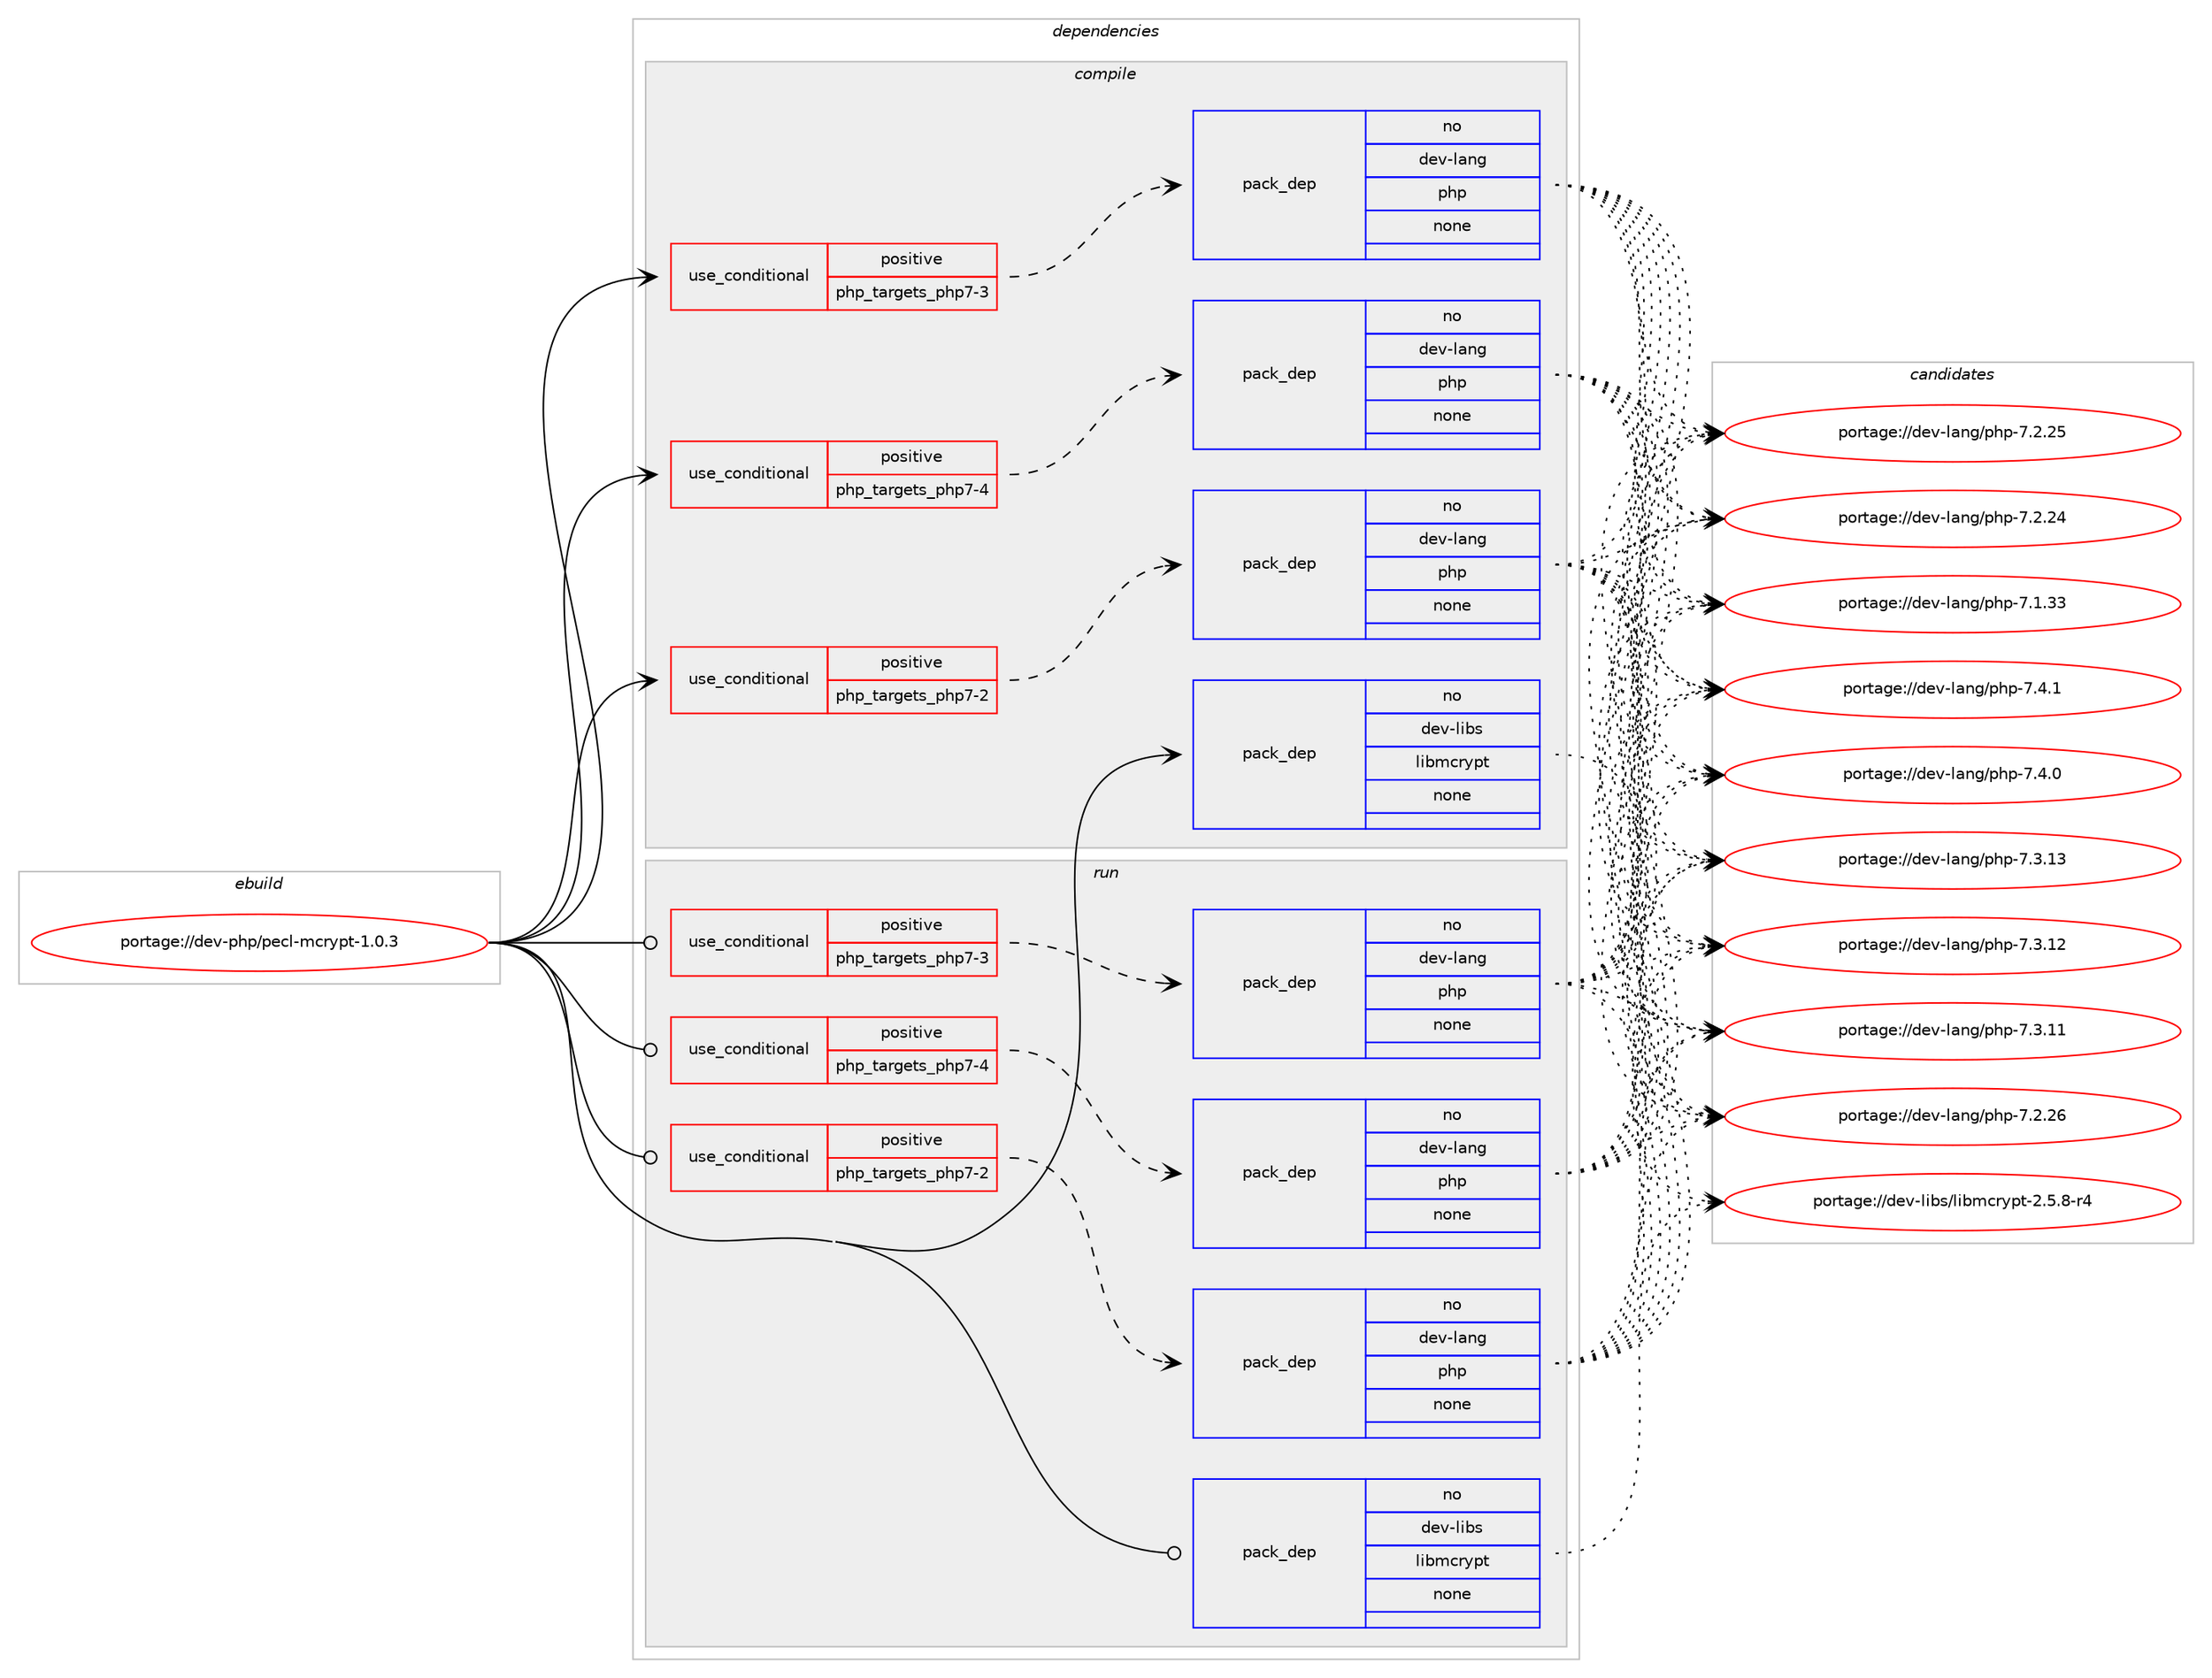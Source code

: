 digraph prolog {

# *************
# Graph options
# *************

newrank=true;
concentrate=true;
compound=true;
graph [rankdir=LR,fontname=Helvetica,fontsize=10,ranksep=1.5];#, ranksep=2.5, nodesep=0.2];
edge  [arrowhead=vee];
node  [fontname=Helvetica,fontsize=10];

# **********
# The ebuild
# **********

subgraph cluster_leftcol {
color=gray;
label=<<i>ebuild</i>>;
id [label="portage://dev-php/pecl-mcrypt-1.0.3", color=red, width=4, href="../dev-php/pecl-mcrypt-1.0.3.svg"];
}

# ****************
# The dependencies
# ****************

subgraph cluster_midcol {
color=gray;
label=<<i>dependencies</i>>;
subgraph cluster_compile {
fillcolor="#eeeeee";
style=filled;
label=<<i>compile</i>>;
subgraph cond120639 {
dependency476383 [label=<<TABLE BORDER="0" CELLBORDER="1" CELLSPACING="0" CELLPADDING="4"><TR><TD ROWSPAN="3" CELLPADDING="10">use_conditional</TD></TR><TR><TD>positive</TD></TR><TR><TD>php_targets_php7-2</TD></TR></TABLE>>, shape=none, color=red];
subgraph pack350711 {
dependency476384 [label=<<TABLE BORDER="0" CELLBORDER="1" CELLSPACING="0" CELLPADDING="4" WIDTH="220"><TR><TD ROWSPAN="6" CELLPADDING="30">pack_dep</TD></TR><TR><TD WIDTH="110">no</TD></TR><TR><TD>dev-lang</TD></TR><TR><TD>php</TD></TR><TR><TD>none</TD></TR><TR><TD></TD></TR></TABLE>>, shape=none, color=blue];
}
dependency476383:e -> dependency476384:w [weight=20,style="dashed",arrowhead="vee"];
}
id:e -> dependency476383:w [weight=20,style="solid",arrowhead="vee"];
subgraph cond120640 {
dependency476385 [label=<<TABLE BORDER="0" CELLBORDER="1" CELLSPACING="0" CELLPADDING="4"><TR><TD ROWSPAN="3" CELLPADDING="10">use_conditional</TD></TR><TR><TD>positive</TD></TR><TR><TD>php_targets_php7-3</TD></TR></TABLE>>, shape=none, color=red];
subgraph pack350712 {
dependency476386 [label=<<TABLE BORDER="0" CELLBORDER="1" CELLSPACING="0" CELLPADDING="4" WIDTH="220"><TR><TD ROWSPAN="6" CELLPADDING="30">pack_dep</TD></TR><TR><TD WIDTH="110">no</TD></TR><TR><TD>dev-lang</TD></TR><TR><TD>php</TD></TR><TR><TD>none</TD></TR><TR><TD></TD></TR></TABLE>>, shape=none, color=blue];
}
dependency476385:e -> dependency476386:w [weight=20,style="dashed",arrowhead="vee"];
}
id:e -> dependency476385:w [weight=20,style="solid",arrowhead="vee"];
subgraph cond120641 {
dependency476387 [label=<<TABLE BORDER="0" CELLBORDER="1" CELLSPACING="0" CELLPADDING="4"><TR><TD ROWSPAN="3" CELLPADDING="10">use_conditional</TD></TR><TR><TD>positive</TD></TR><TR><TD>php_targets_php7-4</TD></TR></TABLE>>, shape=none, color=red];
subgraph pack350713 {
dependency476388 [label=<<TABLE BORDER="0" CELLBORDER="1" CELLSPACING="0" CELLPADDING="4" WIDTH="220"><TR><TD ROWSPAN="6" CELLPADDING="30">pack_dep</TD></TR><TR><TD WIDTH="110">no</TD></TR><TR><TD>dev-lang</TD></TR><TR><TD>php</TD></TR><TR><TD>none</TD></TR><TR><TD></TD></TR></TABLE>>, shape=none, color=blue];
}
dependency476387:e -> dependency476388:w [weight=20,style="dashed",arrowhead="vee"];
}
id:e -> dependency476387:w [weight=20,style="solid",arrowhead="vee"];
subgraph pack350714 {
dependency476389 [label=<<TABLE BORDER="0" CELLBORDER="1" CELLSPACING="0" CELLPADDING="4" WIDTH="220"><TR><TD ROWSPAN="6" CELLPADDING="30">pack_dep</TD></TR><TR><TD WIDTH="110">no</TD></TR><TR><TD>dev-libs</TD></TR><TR><TD>libmcrypt</TD></TR><TR><TD>none</TD></TR><TR><TD></TD></TR></TABLE>>, shape=none, color=blue];
}
id:e -> dependency476389:w [weight=20,style="solid",arrowhead="vee"];
}
subgraph cluster_compileandrun {
fillcolor="#eeeeee";
style=filled;
label=<<i>compile and run</i>>;
}
subgraph cluster_run {
fillcolor="#eeeeee";
style=filled;
label=<<i>run</i>>;
subgraph cond120642 {
dependency476390 [label=<<TABLE BORDER="0" CELLBORDER="1" CELLSPACING="0" CELLPADDING="4"><TR><TD ROWSPAN="3" CELLPADDING="10">use_conditional</TD></TR><TR><TD>positive</TD></TR><TR><TD>php_targets_php7-2</TD></TR></TABLE>>, shape=none, color=red];
subgraph pack350715 {
dependency476391 [label=<<TABLE BORDER="0" CELLBORDER="1" CELLSPACING="0" CELLPADDING="4" WIDTH="220"><TR><TD ROWSPAN="6" CELLPADDING="30">pack_dep</TD></TR><TR><TD WIDTH="110">no</TD></TR><TR><TD>dev-lang</TD></TR><TR><TD>php</TD></TR><TR><TD>none</TD></TR><TR><TD></TD></TR></TABLE>>, shape=none, color=blue];
}
dependency476390:e -> dependency476391:w [weight=20,style="dashed",arrowhead="vee"];
}
id:e -> dependency476390:w [weight=20,style="solid",arrowhead="odot"];
subgraph cond120643 {
dependency476392 [label=<<TABLE BORDER="0" CELLBORDER="1" CELLSPACING="0" CELLPADDING="4"><TR><TD ROWSPAN="3" CELLPADDING="10">use_conditional</TD></TR><TR><TD>positive</TD></TR><TR><TD>php_targets_php7-3</TD></TR></TABLE>>, shape=none, color=red];
subgraph pack350716 {
dependency476393 [label=<<TABLE BORDER="0" CELLBORDER="1" CELLSPACING="0" CELLPADDING="4" WIDTH="220"><TR><TD ROWSPAN="6" CELLPADDING="30">pack_dep</TD></TR><TR><TD WIDTH="110">no</TD></TR><TR><TD>dev-lang</TD></TR><TR><TD>php</TD></TR><TR><TD>none</TD></TR><TR><TD></TD></TR></TABLE>>, shape=none, color=blue];
}
dependency476392:e -> dependency476393:w [weight=20,style="dashed",arrowhead="vee"];
}
id:e -> dependency476392:w [weight=20,style="solid",arrowhead="odot"];
subgraph cond120644 {
dependency476394 [label=<<TABLE BORDER="0" CELLBORDER="1" CELLSPACING="0" CELLPADDING="4"><TR><TD ROWSPAN="3" CELLPADDING="10">use_conditional</TD></TR><TR><TD>positive</TD></TR><TR><TD>php_targets_php7-4</TD></TR></TABLE>>, shape=none, color=red];
subgraph pack350717 {
dependency476395 [label=<<TABLE BORDER="0" CELLBORDER="1" CELLSPACING="0" CELLPADDING="4" WIDTH="220"><TR><TD ROWSPAN="6" CELLPADDING="30">pack_dep</TD></TR><TR><TD WIDTH="110">no</TD></TR><TR><TD>dev-lang</TD></TR><TR><TD>php</TD></TR><TR><TD>none</TD></TR><TR><TD></TD></TR></TABLE>>, shape=none, color=blue];
}
dependency476394:e -> dependency476395:w [weight=20,style="dashed",arrowhead="vee"];
}
id:e -> dependency476394:w [weight=20,style="solid",arrowhead="odot"];
subgraph pack350718 {
dependency476396 [label=<<TABLE BORDER="0" CELLBORDER="1" CELLSPACING="0" CELLPADDING="4" WIDTH="220"><TR><TD ROWSPAN="6" CELLPADDING="30">pack_dep</TD></TR><TR><TD WIDTH="110">no</TD></TR><TR><TD>dev-libs</TD></TR><TR><TD>libmcrypt</TD></TR><TR><TD>none</TD></TR><TR><TD></TD></TR></TABLE>>, shape=none, color=blue];
}
id:e -> dependency476396:w [weight=20,style="solid",arrowhead="odot"];
}
}

# **************
# The candidates
# **************

subgraph cluster_choices {
rank=same;
color=gray;
label=<<i>candidates</i>>;

subgraph choice350711 {
color=black;
nodesep=1;
choice100101118451089711010347112104112455546524649 [label="portage://dev-lang/php-7.4.1", color=red, width=4,href="../dev-lang/php-7.4.1.svg"];
choice100101118451089711010347112104112455546524648 [label="portage://dev-lang/php-7.4.0", color=red, width=4,href="../dev-lang/php-7.4.0.svg"];
choice10010111845108971101034711210411245554651464951 [label="portage://dev-lang/php-7.3.13", color=red, width=4,href="../dev-lang/php-7.3.13.svg"];
choice10010111845108971101034711210411245554651464950 [label="portage://dev-lang/php-7.3.12", color=red, width=4,href="../dev-lang/php-7.3.12.svg"];
choice10010111845108971101034711210411245554651464949 [label="portage://dev-lang/php-7.3.11", color=red, width=4,href="../dev-lang/php-7.3.11.svg"];
choice10010111845108971101034711210411245554650465054 [label="portage://dev-lang/php-7.2.26", color=red, width=4,href="../dev-lang/php-7.2.26.svg"];
choice10010111845108971101034711210411245554650465053 [label="portage://dev-lang/php-7.2.25", color=red, width=4,href="../dev-lang/php-7.2.25.svg"];
choice10010111845108971101034711210411245554650465052 [label="portage://dev-lang/php-7.2.24", color=red, width=4,href="../dev-lang/php-7.2.24.svg"];
choice10010111845108971101034711210411245554649465151 [label="portage://dev-lang/php-7.1.33", color=red, width=4,href="../dev-lang/php-7.1.33.svg"];
dependency476384:e -> choice100101118451089711010347112104112455546524649:w [style=dotted,weight="100"];
dependency476384:e -> choice100101118451089711010347112104112455546524648:w [style=dotted,weight="100"];
dependency476384:e -> choice10010111845108971101034711210411245554651464951:w [style=dotted,weight="100"];
dependency476384:e -> choice10010111845108971101034711210411245554651464950:w [style=dotted,weight="100"];
dependency476384:e -> choice10010111845108971101034711210411245554651464949:w [style=dotted,weight="100"];
dependency476384:e -> choice10010111845108971101034711210411245554650465054:w [style=dotted,weight="100"];
dependency476384:e -> choice10010111845108971101034711210411245554650465053:w [style=dotted,weight="100"];
dependency476384:e -> choice10010111845108971101034711210411245554650465052:w [style=dotted,weight="100"];
dependency476384:e -> choice10010111845108971101034711210411245554649465151:w [style=dotted,weight="100"];
}
subgraph choice350712 {
color=black;
nodesep=1;
choice100101118451089711010347112104112455546524649 [label="portage://dev-lang/php-7.4.1", color=red, width=4,href="../dev-lang/php-7.4.1.svg"];
choice100101118451089711010347112104112455546524648 [label="portage://dev-lang/php-7.4.0", color=red, width=4,href="../dev-lang/php-7.4.0.svg"];
choice10010111845108971101034711210411245554651464951 [label="portage://dev-lang/php-7.3.13", color=red, width=4,href="../dev-lang/php-7.3.13.svg"];
choice10010111845108971101034711210411245554651464950 [label="portage://dev-lang/php-7.3.12", color=red, width=4,href="../dev-lang/php-7.3.12.svg"];
choice10010111845108971101034711210411245554651464949 [label="portage://dev-lang/php-7.3.11", color=red, width=4,href="../dev-lang/php-7.3.11.svg"];
choice10010111845108971101034711210411245554650465054 [label="portage://dev-lang/php-7.2.26", color=red, width=4,href="../dev-lang/php-7.2.26.svg"];
choice10010111845108971101034711210411245554650465053 [label="portage://dev-lang/php-7.2.25", color=red, width=4,href="../dev-lang/php-7.2.25.svg"];
choice10010111845108971101034711210411245554650465052 [label="portage://dev-lang/php-7.2.24", color=red, width=4,href="../dev-lang/php-7.2.24.svg"];
choice10010111845108971101034711210411245554649465151 [label="portage://dev-lang/php-7.1.33", color=red, width=4,href="../dev-lang/php-7.1.33.svg"];
dependency476386:e -> choice100101118451089711010347112104112455546524649:w [style=dotted,weight="100"];
dependency476386:e -> choice100101118451089711010347112104112455546524648:w [style=dotted,weight="100"];
dependency476386:e -> choice10010111845108971101034711210411245554651464951:w [style=dotted,weight="100"];
dependency476386:e -> choice10010111845108971101034711210411245554651464950:w [style=dotted,weight="100"];
dependency476386:e -> choice10010111845108971101034711210411245554651464949:w [style=dotted,weight="100"];
dependency476386:e -> choice10010111845108971101034711210411245554650465054:w [style=dotted,weight="100"];
dependency476386:e -> choice10010111845108971101034711210411245554650465053:w [style=dotted,weight="100"];
dependency476386:e -> choice10010111845108971101034711210411245554650465052:w [style=dotted,weight="100"];
dependency476386:e -> choice10010111845108971101034711210411245554649465151:w [style=dotted,weight="100"];
}
subgraph choice350713 {
color=black;
nodesep=1;
choice100101118451089711010347112104112455546524649 [label="portage://dev-lang/php-7.4.1", color=red, width=4,href="../dev-lang/php-7.4.1.svg"];
choice100101118451089711010347112104112455546524648 [label="portage://dev-lang/php-7.4.0", color=red, width=4,href="../dev-lang/php-7.4.0.svg"];
choice10010111845108971101034711210411245554651464951 [label="portage://dev-lang/php-7.3.13", color=red, width=4,href="../dev-lang/php-7.3.13.svg"];
choice10010111845108971101034711210411245554651464950 [label="portage://dev-lang/php-7.3.12", color=red, width=4,href="../dev-lang/php-7.3.12.svg"];
choice10010111845108971101034711210411245554651464949 [label="portage://dev-lang/php-7.3.11", color=red, width=4,href="../dev-lang/php-7.3.11.svg"];
choice10010111845108971101034711210411245554650465054 [label="portage://dev-lang/php-7.2.26", color=red, width=4,href="../dev-lang/php-7.2.26.svg"];
choice10010111845108971101034711210411245554650465053 [label="portage://dev-lang/php-7.2.25", color=red, width=4,href="../dev-lang/php-7.2.25.svg"];
choice10010111845108971101034711210411245554650465052 [label="portage://dev-lang/php-7.2.24", color=red, width=4,href="../dev-lang/php-7.2.24.svg"];
choice10010111845108971101034711210411245554649465151 [label="portage://dev-lang/php-7.1.33", color=red, width=4,href="../dev-lang/php-7.1.33.svg"];
dependency476388:e -> choice100101118451089711010347112104112455546524649:w [style=dotted,weight="100"];
dependency476388:e -> choice100101118451089711010347112104112455546524648:w [style=dotted,weight="100"];
dependency476388:e -> choice10010111845108971101034711210411245554651464951:w [style=dotted,weight="100"];
dependency476388:e -> choice10010111845108971101034711210411245554651464950:w [style=dotted,weight="100"];
dependency476388:e -> choice10010111845108971101034711210411245554651464949:w [style=dotted,weight="100"];
dependency476388:e -> choice10010111845108971101034711210411245554650465054:w [style=dotted,weight="100"];
dependency476388:e -> choice10010111845108971101034711210411245554650465053:w [style=dotted,weight="100"];
dependency476388:e -> choice10010111845108971101034711210411245554650465052:w [style=dotted,weight="100"];
dependency476388:e -> choice10010111845108971101034711210411245554649465151:w [style=dotted,weight="100"];
}
subgraph choice350714 {
color=black;
nodesep=1;
choice10010111845108105981154710810598109991141211121164550465346564511452 [label="portage://dev-libs/libmcrypt-2.5.8-r4", color=red, width=4,href="../dev-libs/libmcrypt-2.5.8-r4.svg"];
dependency476389:e -> choice10010111845108105981154710810598109991141211121164550465346564511452:w [style=dotted,weight="100"];
}
subgraph choice350715 {
color=black;
nodesep=1;
choice100101118451089711010347112104112455546524649 [label="portage://dev-lang/php-7.4.1", color=red, width=4,href="../dev-lang/php-7.4.1.svg"];
choice100101118451089711010347112104112455546524648 [label="portage://dev-lang/php-7.4.0", color=red, width=4,href="../dev-lang/php-7.4.0.svg"];
choice10010111845108971101034711210411245554651464951 [label="portage://dev-lang/php-7.3.13", color=red, width=4,href="../dev-lang/php-7.3.13.svg"];
choice10010111845108971101034711210411245554651464950 [label="portage://dev-lang/php-7.3.12", color=red, width=4,href="../dev-lang/php-7.3.12.svg"];
choice10010111845108971101034711210411245554651464949 [label="portage://dev-lang/php-7.3.11", color=red, width=4,href="../dev-lang/php-7.3.11.svg"];
choice10010111845108971101034711210411245554650465054 [label="portage://dev-lang/php-7.2.26", color=red, width=4,href="../dev-lang/php-7.2.26.svg"];
choice10010111845108971101034711210411245554650465053 [label="portage://dev-lang/php-7.2.25", color=red, width=4,href="../dev-lang/php-7.2.25.svg"];
choice10010111845108971101034711210411245554650465052 [label="portage://dev-lang/php-7.2.24", color=red, width=4,href="../dev-lang/php-7.2.24.svg"];
choice10010111845108971101034711210411245554649465151 [label="portage://dev-lang/php-7.1.33", color=red, width=4,href="../dev-lang/php-7.1.33.svg"];
dependency476391:e -> choice100101118451089711010347112104112455546524649:w [style=dotted,weight="100"];
dependency476391:e -> choice100101118451089711010347112104112455546524648:w [style=dotted,weight="100"];
dependency476391:e -> choice10010111845108971101034711210411245554651464951:w [style=dotted,weight="100"];
dependency476391:e -> choice10010111845108971101034711210411245554651464950:w [style=dotted,weight="100"];
dependency476391:e -> choice10010111845108971101034711210411245554651464949:w [style=dotted,weight="100"];
dependency476391:e -> choice10010111845108971101034711210411245554650465054:w [style=dotted,weight="100"];
dependency476391:e -> choice10010111845108971101034711210411245554650465053:w [style=dotted,weight="100"];
dependency476391:e -> choice10010111845108971101034711210411245554650465052:w [style=dotted,weight="100"];
dependency476391:e -> choice10010111845108971101034711210411245554649465151:w [style=dotted,weight="100"];
}
subgraph choice350716 {
color=black;
nodesep=1;
choice100101118451089711010347112104112455546524649 [label="portage://dev-lang/php-7.4.1", color=red, width=4,href="../dev-lang/php-7.4.1.svg"];
choice100101118451089711010347112104112455546524648 [label="portage://dev-lang/php-7.4.0", color=red, width=4,href="../dev-lang/php-7.4.0.svg"];
choice10010111845108971101034711210411245554651464951 [label="portage://dev-lang/php-7.3.13", color=red, width=4,href="../dev-lang/php-7.3.13.svg"];
choice10010111845108971101034711210411245554651464950 [label="portage://dev-lang/php-7.3.12", color=red, width=4,href="../dev-lang/php-7.3.12.svg"];
choice10010111845108971101034711210411245554651464949 [label="portage://dev-lang/php-7.3.11", color=red, width=4,href="../dev-lang/php-7.3.11.svg"];
choice10010111845108971101034711210411245554650465054 [label="portage://dev-lang/php-7.2.26", color=red, width=4,href="../dev-lang/php-7.2.26.svg"];
choice10010111845108971101034711210411245554650465053 [label="portage://dev-lang/php-7.2.25", color=red, width=4,href="../dev-lang/php-7.2.25.svg"];
choice10010111845108971101034711210411245554650465052 [label="portage://dev-lang/php-7.2.24", color=red, width=4,href="../dev-lang/php-7.2.24.svg"];
choice10010111845108971101034711210411245554649465151 [label="portage://dev-lang/php-7.1.33", color=red, width=4,href="../dev-lang/php-7.1.33.svg"];
dependency476393:e -> choice100101118451089711010347112104112455546524649:w [style=dotted,weight="100"];
dependency476393:e -> choice100101118451089711010347112104112455546524648:w [style=dotted,weight="100"];
dependency476393:e -> choice10010111845108971101034711210411245554651464951:w [style=dotted,weight="100"];
dependency476393:e -> choice10010111845108971101034711210411245554651464950:w [style=dotted,weight="100"];
dependency476393:e -> choice10010111845108971101034711210411245554651464949:w [style=dotted,weight="100"];
dependency476393:e -> choice10010111845108971101034711210411245554650465054:w [style=dotted,weight="100"];
dependency476393:e -> choice10010111845108971101034711210411245554650465053:w [style=dotted,weight="100"];
dependency476393:e -> choice10010111845108971101034711210411245554650465052:w [style=dotted,weight="100"];
dependency476393:e -> choice10010111845108971101034711210411245554649465151:w [style=dotted,weight="100"];
}
subgraph choice350717 {
color=black;
nodesep=1;
choice100101118451089711010347112104112455546524649 [label="portage://dev-lang/php-7.4.1", color=red, width=4,href="../dev-lang/php-7.4.1.svg"];
choice100101118451089711010347112104112455546524648 [label="portage://dev-lang/php-7.4.0", color=red, width=4,href="../dev-lang/php-7.4.0.svg"];
choice10010111845108971101034711210411245554651464951 [label="portage://dev-lang/php-7.3.13", color=red, width=4,href="../dev-lang/php-7.3.13.svg"];
choice10010111845108971101034711210411245554651464950 [label="portage://dev-lang/php-7.3.12", color=red, width=4,href="../dev-lang/php-7.3.12.svg"];
choice10010111845108971101034711210411245554651464949 [label="portage://dev-lang/php-7.3.11", color=red, width=4,href="../dev-lang/php-7.3.11.svg"];
choice10010111845108971101034711210411245554650465054 [label="portage://dev-lang/php-7.2.26", color=red, width=4,href="../dev-lang/php-7.2.26.svg"];
choice10010111845108971101034711210411245554650465053 [label="portage://dev-lang/php-7.2.25", color=red, width=4,href="../dev-lang/php-7.2.25.svg"];
choice10010111845108971101034711210411245554650465052 [label="portage://dev-lang/php-7.2.24", color=red, width=4,href="../dev-lang/php-7.2.24.svg"];
choice10010111845108971101034711210411245554649465151 [label="portage://dev-lang/php-7.1.33", color=red, width=4,href="../dev-lang/php-7.1.33.svg"];
dependency476395:e -> choice100101118451089711010347112104112455546524649:w [style=dotted,weight="100"];
dependency476395:e -> choice100101118451089711010347112104112455546524648:w [style=dotted,weight="100"];
dependency476395:e -> choice10010111845108971101034711210411245554651464951:w [style=dotted,weight="100"];
dependency476395:e -> choice10010111845108971101034711210411245554651464950:w [style=dotted,weight="100"];
dependency476395:e -> choice10010111845108971101034711210411245554651464949:w [style=dotted,weight="100"];
dependency476395:e -> choice10010111845108971101034711210411245554650465054:w [style=dotted,weight="100"];
dependency476395:e -> choice10010111845108971101034711210411245554650465053:w [style=dotted,weight="100"];
dependency476395:e -> choice10010111845108971101034711210411245554650465052:w [style=dotted,weight="100"];
dependency476395:e -> choice10010111845108971101034711210411245554649465151:w [style=dotted,weight="100"];
}
subgraph choice350718 {
color=black;
nodesep=1;
choice10010111845108105981154710810598109991141211121164550465346564511452 [label="portage://dev-libs/libmcrypt-2.5.8-r4", color=red, width=4,href="../dev-libs/libmcrypt-2.5.8-r4.svg"];
dependency476396:e -> choice10010111845108105981154710810598109991141211121164550465346564511452:w [style=dotted,weight="100"];
}
}

}

